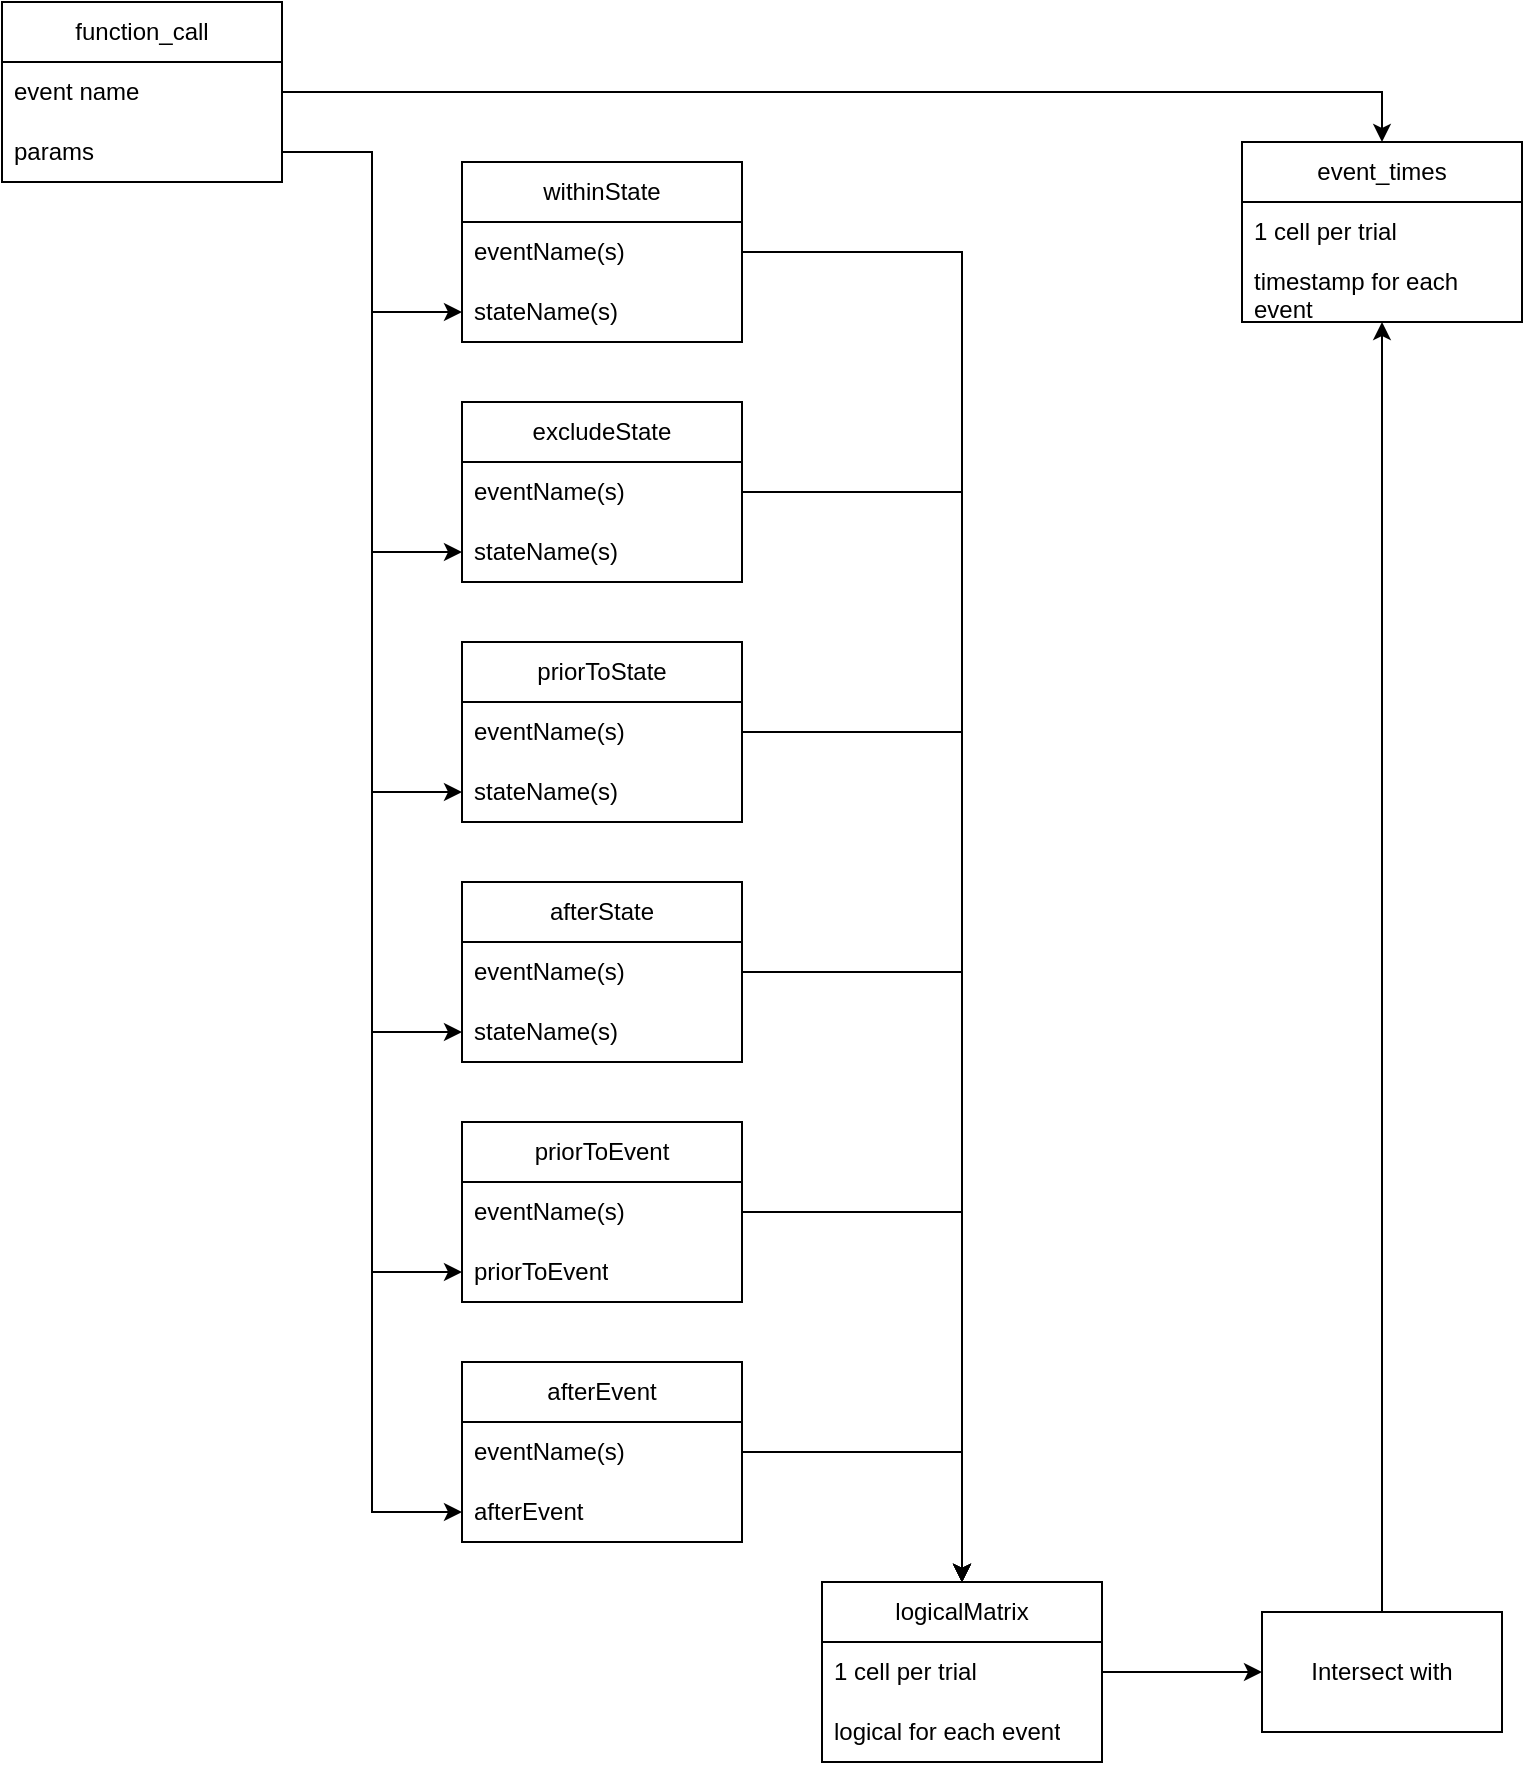 <mxfile version="22.1.11" type="device">
  <diagram id="C5RBs43oDa-KdzZeNtuy" name="Page-1">
    <mxGraphModel dx="1366" dy="718" grid="1" gridSize="10" guides="1" tooltips="1" connect="1" arrows="1" fold="1" page="1" pageScale="1" pageWidth="827" pageHeight="1169" math="0" shadow="0">
      <root>
        <mxCell id="WIyWlLk6GJQsqaUBKTNV-0" />
        <mxCell id="WIyWlLk6GJQsqaUBKTNV-1" parent="WIyWlLk6GJQsqaUBKTNV-0" />
        <mxCell id="iDdvPbXYIYBsUD1OncUd-0" value="event_times" style="swimlane;fontStyle=0;childLayout=stackLayout;horizontal=1;startSize=30;horizontalStack=0;resizeParent=1;resizeParentMax=0;resizeLast=0;collapsible=1;marginBottom=0;whiteSpace=wrap;html=1;" vertex="1" parent="WIyWlLk6GJQsqaUBKTNV-1">
          <mxGeometry x="640" y="120" width="140" height="90" as="geometry" />
        </mxCell>
        <mxCell id="iDdvPbXYIYBsUD1OncUd-1" value="&lt;div&gt;1 cell per trial&lt;/div&gt;" style="text;strokeColor=none;fillColor=none;align=left;verticalAlign=middle;spacingLeft=4;spacingRight=4;overflow=hidden;points=[[0,0.5],[1,0.5]];portConstraint=eastwest;rotatable=0;whiteSpace=wrap;html=1;" vertex="1" parent="iDdvPbXYIYBsUD1OncUd-0">
          <mxGeometry y="30" width="140" height="30" as="geometry" />
        </mxCell>
        <mxCell id="iDdvPbXYIYBsUD1OncUd-47" value="timestamp for each event" style="text;strokeColor=none;fillColor=none;align=left;verticalAlign=middle;spacingLeft=4;spacingRight=4;overflow=hidden;points=[[0,0.5],[1,0.5]];portConstraint=eastwest;rotatable=0;whiteSpace=wrap;html=1;" vertex="1" parent="iDdvPbXYIYBsUD1OncUd-0">
          <mxGeometry y="60" width="140" height="30" as="geometry" />
        </mxCell>
        <mxCell id="iDdvPbXYIYBsUD1OncUd-35" style="edgeStyle=orthogonalEdgeStyle;rounded=0;orthogonalLoop=1;jettySize=auto;html=1;" edge="1" parent="WIyWlLk6GJQsqaUBKTNV-1" source="iDdvPbXYIYBsUD1OncUd-8" target="iDdvPbXYIYBsUD1OncUd-31">
          <mxGeometry relative="1" as="geometry" />
        </mxCell>
        <mxCell id="iDdvPbXYIYBsUD1OncUd-8" value="withinState" style="swimlane;fontStyle=0;childLayout=stackLayout;horizontal=1;startSize=30;horizontalStack=0;resizeParent=1;resizeParentMax=0;resizeLast=0;collapsible=1;marginBottom=0;whiteSpace=wrap;html=1;" vertex="1" parent="WIyWlLk6GJQsqaUBKTNV-1">
          <mxGeometry x="250" y="130" width="140" height="90" as="geometry" />
        </mxCell>
        <mxCell id="iDdvPbXYIYBsUD1OncUd-9" value="eventName(s)" style="text;strokeColor=none;fillColor=none;align=left;verticalAlign=middle;spacingLeft=4;spacingRight=4;overflow=hidden;points=[[0,0.5],[1,0.5]];portConstraint=eastwest;rotatable=0;whiteSpace=wrap;html=1;" vertex="1" parent="iDdvPbXYIYBsUD1OncUd-8">
          <mxGeometry y="30" width="140" height="30" as="geometry" />
        </mxCell>
        <mxCell id="iDdvPbXYIYBsUD1OncUd-10" value="stateName(s)" style="text;strokeColor=none;fillColor=none;align=left;verticalAlign=middle;spacingLeft=4;spacingRight=4;overflow=hidden;points=[[0,0.5],[1,0.5]];portConstraint=eastwest;rotatable=0;whiteSpace=wrap;html=1;" vertex="1" parent="iDdvPbXYIYBsUD1OncUd-8">
          <mxGeometry y="60" width="140" height="30" as="geometry" />
        </mxCell>
        <mxCell id="iDdvPbXYIYBsUD1OncUd-36" style="edgeStyle=orthogonalEdgeStyle;rounded=0;orthogonalLoop=1;jettySize=auto;html=1;entryX=0.5;entryY=0;entryDx=0;entryDy=0;" edge="1" parent="WIyWlLk6GJQsqaUBKTNV-1" source="iDdvPbXYIYBsUD1OncUd-16" target="iDdvPbXYIYBsUD1OncUd-31">
          <mxGeometry relative="1" as="geometry" />
        </mxCell>
        <mxCell id="iDdvPbXYIYBsUD1OncUd-16" value="excludeState" style="swimlane;fontStyle=0;childLayout=stackLayout;horizontal=1;startSize=30;horizontalStack=0;resizeParent=1;resizeParentMax=0;resizeLast=0;collapsible=1;marginBottom=0;whiteSpace=wrap;html=1;" vertex="1" parent="WIyWlLk6GJQsqaUBKTNV-1">
          <mxGeometry x="250" y="250" width="140" height="90" as="geometry" />
        </mxCell>
        <mxCell id="iDdvPbXYIYBsUD1OncUd-17" value="eventName(s)" style="text;strokeColor=none;fillColor=none;align=left;verticalAlign=middle;spacingLeft=4;spacingRight=4;overflow=hidden;points=[[0,0.5],[1,0.5]];portConstraint=eastwest;rotatable=0;whiteSpace=wrap;html=1;" vertex="1" parent="iDdvPbXYIYBsUD1OncUd-16">
          <mxGeometry y="30" width="140" height="30" as="geometry" />
        </mxCell>
        <mxCell id="iDdvPbXYIYBsUD1OncUd-18" value="stateName(s)" style="text;strokeColor=none;fillColor=none;align=left;verticalAlign=middle;spacingLeft=4;spacingRight=4;overflow=hidden;points=[[0,0.5],[1,0.5]];portConstraint=eastwest;rotatable=0;whiteSpace=wrap;html=1;" vertex="1" parent="iDdvPbXYIYBsUD1OncUd-16">
          <mxGeometry y="60" width="140" height="30" as="geometry" />
        </mxCell>
        <mxCell id="iDdvPbXYIYBsUD1OncUd-19" value="priorToEvent" style="swimlane;fontStyle=0;childLayout=stackLayout;horizontal=1;startSize=30;horizontalStack=0;resizeParent=1;resizeParentMax=0;resizeLast=0;collapsible=1;marginBottom=0;whiteSpace=wrap;html=1;" vertex="1" parent="WIyWlLk6GJQsqaUBKTNV-1">
          <mxGeometry x="250" y="610" width="140" height="90" as="geometry" />
        </mxCell>
        <mxCell id="iDdvPbXYIYBsUD1OncUd-20" value="eventName(s)" style="text;strokeColor=none;fillColor=none;align=left;verticalAlign=middle;spacingLeft=4;spacingRight=4;overflow=hidden;points=[[0,0.5],[1,0.5]];portConstraint=eastwest;rotatable=0;whiteSpace=wrap;html=1;" vertex="1" parent="iDdvPbXYIYBsUD1OncUd-19">
          <mxGeometry y="30" width="140" height="30" as="geometry" />
        </mxCell>
        <mxCell id="iDdvPbXYIYBsUD1OncUd-21" value="priorToEvent" style="text;strokeColor=none;fillColor=none;align=left;verticalAlign=middle;spacingLeft=4;spacingRight=4;overflow=hidden;points=[[0,0.5],[1,0.5]];portConstraint=eastwest;rotatable=0;whiteSpace=wrap;html=1;" vertex="1" parent="iDdvPbXYIYBsUD1OncUd-19">
          <mxGeometry y="60" width="140" height="30" as="geometry" />
        </mxCell>
        <mxCell id="iDdvPbXYIYBsUD1OncUd-22" value="priorToState" style="swimlane;fontStyle=0;childLayout=stackLayout;horizontal=1;startSize=30;horizontalStack=0;resizeParent=1;resizeParentMax=0;resizeLast=0;collapsible=1;marginBottom=0;whiteSpace=wrap;html=1;" vertex="1" parent="WIyWlLk6GJQsqaUBKTNV-1">
          <mxGeometry x="250" y="370" width="140" height="90" as="geometry" />
        </mxCell>
        <mxCell id="iDdvPbXYIYBsUD1OncUd-23" value="eventName(s)" style="text;strokeColor=none;fillColor=none;align=left;verticalAlign=middle;spacingLeft=4;spacingRight=4;overflow=hidden;points=[[0,0.5],[1,0.5]];portConstraint=eastwest;rotatable=0;whiteSpace=wrap;html=1;" vertex="1" parent="iDdvPbXYIYBsUD1OncUd-22">
          <mxGeometry y="30" width="140" height="30" as="geometry" />
        </mxCell>
        <mxCell id="iDdvPbXYIYBsUD1OncUd-24" value="stateName(s)" style="text;strokeColor=none;fillColor=none;align=left;verticalAlign=middle;spacingLeft=4;spacingRight=4;overflow=hidden;points=[[0,0.5],[1,0.5]];portConstraint=eastwest;rotatable=0;whiteSpace=wrap;html=1;" vertex="1" parent="iDdvPbXYIYBsUD1OncUd-22">
          <mxGeometry y="60" width="140" height="30" as="geometry" />
        </mxCell>
        <mxCell id="iDdvPbXYIYBsUD1OncUd-25" value="afterState" style="swimlane;fontStyle=0;childLayout=stackLayout;horizontal=1;startSize=30;horizontalStack=0;resizeParent=1;resizeParentMax=0;resizeLast=0;collapsible=1;marginBottom=0;whiteSpace=wrap;html=1;" vertex="1" parent="WIyWlLk6GJQsqaUBKTNV-1">
          <mxGeometry x="250" y="490" width="140" height="90" as="geometry" />
        </mxCell>
        <mxCell id="iDdvPbXYIYBsUD1OncUd-26" value="eventName(s)" style="text;strokeColor=none;fillColor=none;align=left;verticalAlign=middle;spacingLeft=4;spacingRight=4;overflow=hidden;points=[[0,0.5],[1,0.5]];portConstraint=eastwest;rotatable=0;whiteSpace=wrap;html=1;" vertex="1" parent="iDdvPbXYIYBsUD1OncUd-25">
          <mxGeometry y="30" width="140" height="30" as="geometry" />
        </mxCell>
        <mxCell id="iDdvPbXYIYBsUD1OncUd-27" value="stateName(s)" style="text;strokeColor=none;fillColor=none;align=left;verticalAlign=middle;spacingLeft=4;spacingRight=4;overflow=hidden;points=[[0,0.5],[1,0.5]];portConstraint=eastwest;rotatable=0;whiteSpace=wrap;html=1;" vertex="1" parent="iDdvPbXYIYBsUD1OncUd-25">
          <mxGeometry y="60" width="140" height="30" as="geometry" />
        </mxCell>
        <mxCell id="iDdvPbXYIYBsUD1OncUd-41" style="edgeStyle=orthogonalEdgeStyle;rounded=0;orthogonalLoop=1;jettySize=auto;html=1;entryX=0.5;entryY=0;entryDx=0;entryDy=0;" edge="1" parent="WIyWlLk6GJQsqaUBKTNV-1" source="iDdvPbXYIYBsUD1OncUd-28" target="iDdvPbXYIYBsUD1OncUd-31">
          <mxGeometry relative="1" as="geometry" />
        </mxCell>
        <mxCell id="iDdvPbXYIYBsUD1OncUd-28" value="afterEvent" style="swimlane;fontStyle=0;childLayout=stackLayout;horizontal=1;startSize=30;horizontalStack=0;resizeParent=1;resizeParentMax=0;resizeLast=0;collapsible=1;marginBottom=0;whiteSpace=wrap;html=1;" vertex="1" parent="WIyWlLk6GJQsqaUBKTNV-1">
          <mxGeometry x="250" y="730" width="140" height="90" as="geometry" />
        </mxCell>
        <mxCell id="iDdvPbXYIYBsUD1OncUd-29" value="eventName(s)" style="text;strokeColor=none;fillColor=none;align=left;verticalAlign=middle;spacingLeft=4;spacingRight=4;overflow=hidden;points=[[0,0.5],[1,0.5]];portConstraint=eastwest;rotatable=0;whiteSpace=wrap;html=1;" vertex="1" parent="iDdvPbXYIYBsUD1OncUd-28">
          <mxGeometry y="30" width="140" height="30" as="geometry" />
        </mxCell>
        <mxCell id="iDdvPbXYIYBsUD1OncUd-30" value="afterEvent" style="text;strokeColor=none;fillColor=none;align=left;verticalAlign=middle;spacingLeft=4;spacingRight=4;overflow=hidden;points=[[0,0.5],[1,0.5]];portConstraint=eastwest;rotatable=0;whiteSpace=wrap;html=1;" vertex="1" parent="iDdvPbXYIYBsUD1OncUd-28">
          <mxGeometry y="60" width="140" height="30" as="geometry" />
        </mxCell>
        <mxCell id="iDdvPbXYIYBsUD1OncUd-43" style="edgeStyle=orthogonalEdgeStyle;rounded=0;orthogonalLoop=1;jettySize=auto;html=1;" edge="1" parent="WIyWlLk6GJQsqaUBKTNV-1" source="iDdvPbXYIYBsUD1OncUd-31" target="iDdvPbXYIYBsUD1OncUd-44">
          <mxGeometry relative="1" as="geometry">
            <mxPoint x="500" y="970" as="targetPoint" />
          </mxGeometry>
        </mxCell>
        <mxCell id="iDdvPbXYIYBsUD1OncUd-31" value="logicalMatrix" style="swimlane;fontStyle=0;childLayout=stackLayout;horizontal=1;startSize=30;horizontalStack=0;resizeParent=1;resizeParentMax=0;resizeLast=0;collapsible=1;marginBottom=0;whiteSpace=wrap;html=1;" vertex="1" parent="WIyWlLk6GJQsqaUBKTNV-1">
          <mxGeometry x="430" y="840" width="140" height="90" as="geometry" />
        </mxCell>
        <mxCell id="iDdvPbXYIYBsUD1OncUd-32" value="1 cell per trial" style="text;strokeColor=none;fillColor=none;align=left;verticalAlign=middle;spacingLeft=4;spacingRight=4;overflow=hidden;points=[[0,0.5],[1,0.5]];portConstraint=eastwest;rotatable=0;whiteSpace=wrap;html=1;" vertex="1" parent="iDdvPbXYIYBsUD1OncUd-31">
          <mxGeometry y="30" width="140" height="30" as="geometry" />
        </mxCell>
        <mxCell id="iDdvPbXYIYBsUD1OncUd-33" value="logical for each event" style="text;strokeColor=none;fillColor=none;align=left;verticalAlign=middle;spacingLeft=4;spacingRight=4;overflow=hidden;points=[[0,0.5],[1,0.5]];portConstraint=eastwest;rotatable=0;whiteSpace=wrap;html=1;" vertex="1" parent="iDdvPbXYIYBsUD1OncUd-31">
          <mxGeometry y="60" width="140" height="30" as="geometry" />
        </mxCell>
        <mxCell id="iDdvPbXYIYBsUD1OncUd-37" style="edgeStyle=orthogonalEdgeStyle;rounded=0;orthogonalLoop=1;jettySize=auto;html=1;" edge="1" parent="WIyWlLk6GJQsqaUBKTNV-1" source="iDdvPbXYIYBsUD1OncUd-23" target="iDdvPbXYIYBsUD1OncUd-31">
          <mxGeometry relative="1" as="geometry" />
        </mxCell>
        <mxCell id="iDdvPbXYIYBsUD1OncUd-38" style="edgeStyle=orthogonalEdgeStyle;rounded=0;orthogonalLoop=1;jettySize=auto;html=1;" edge="1" parent="WIyWlLk6GJQsqaUBKTNV-1" source="iDdvPbXYIYBsUD1OncUd-26" target="iDdvPbXYIYBsUD1OncUd-31">
          <mxGeometry relative="1" as="geometry">
            <mxPoint x="460" y="670" as="targetPoint" />
          </mxGeometry>
        </mxCell>
        <mxCell id="iDdvPbXYIYBsUD1OncUd-40" style="edgeStyle=orthogonalEdgeStyle;rounded=0;orthogonalLoop=1;jettySize=auto;html=1;" edge="1" parent="WIyWlLk6GJQsqaUBKTNV-1" source="iDdvPbXYIYBsUD1OncUd-20" target="iDdvPbXYIYBsUD1OncUd-31">
          <mxGeometry relative="1" as="geometry" />
        </mxCell>
        <mxCell id="iDdvPbXYIYBsUD1OncUd-46" style="edgeStyle=orthogonalEdgeStyle;rounded=0;orthogonalLoop=1;jettySize=auto;html=1;" edge="1" parent="WIyWlLk6GJQsqaUBKTNV-1" source="iDdvPbXYIYBsUD1OncUd-44" target="iDdvPbXYIYBsUD1OncUd-0">
          <mxGeometry relative="1" as="geometry" />
        </mxCell>
        <mxCell id="iDdvPbXYIYBsUD1OncUd-44" value="Intersect with" style="rounded=0;whiteSpace=wrap;html=1;" vertex="1" parent="WIyWlLk6GJQsqaUBKTNV-1">
          <mxGeometry x="650" y="855" width="120" height="60" as="geometry" />
        </mxCell>
        <mxCell id="iDdvPbXYIYBsUD1OncUd-52" value="function_call" style="swimlane;fontStyle=0;childLayout=stackLayout;horizontal=1;startSize=30;horizontalStack=0;resizeParent=1;resizeParentMax=0;resizeLast=0;collapsible=1;marginBottom=0;whiteSpace=wrap;html=1;" vertex="1" parent="WIyWlLk6GJQsqaUBKTNV-1">
          <mxGeometry x="20" y="50" width="140" height="90" as="geometry" />
        </mxCell>
        <mxCell id="iDdvPbXYIYBsUD1OncUd-53" value="event name" style="text;strokeColor=none;fillColor=none;align=left;verticalAlign=middle;spacingLeft=4;spacingRight=4;overflow=hidden;points=[[0,0.5],[1,0.5]];portConstraint=eastwest;rotatable=0;whiteSpace=wrap;html=1;" vertex="1" parent="iDdvPbXYIYBsUD1OncUd-52">
          <mxGeometry y="30" width="140" height="30" as="geometry" />
        </mxCell>
        <mxCell id="iDdvPbXYIYBsUD1OncUd-54" value="params" style="text;strokeColor=none;fillColor=none;align=left;verticalAlign=middle;spacingLeft=4;spacingRight=4;overflow=hidden;points=[[0,0.5],[1,0.5]];portConstraint=eastwest;rotatable=0;whiteSpace=wrap;html=1;" vertex="1" parent="iDdvPbXYIYBsUD1OncUd-52">
          <mxGeometry y="60" width="140" height="30" as="geometry" />
        </mxCell>
        <mxCell id="iDdvPbXYIYBsUD1OncUd-69" style="edgeStyle=orthogonalEdgeStyle;rounded=0;orthogonalLoop=1;jettySize=auto;html=1;entryX=0;entryY=0.5;entryDx=0;entryDy=0;" edge="1" parent="WIyWlLk6GJQsqaUBKTNV-1" source="iDdvPbXYIYBsUD1OncUd-54" target="iDdvPbXYIYBsUD1OncUd-10">
          <mxGeometry relative="1" as="geometry" />
        </mxCell>
        <mxCell id="iDdvPbXYIYBsUD1OncUd-70" style="edgeStyle=orthogonalEdgeStyle;rounded=0;orthogonalLoop=1;jettySize=auto;html=1;entryX=0;entryY=0.5;entryDx=0;entryDy=0;" edge="1" parent="WIyWlLk6GJQsqaUBKTNV-1" source="iDdvPbXYIYBsUD1OncUd-54" target="iDdvPbXYIYBsUD1OncUd-18">
          <mxGeometry relative="1" as="geometry" />
        </mxCell>
        <mxCell id="iDdvPbXYIYBsUD1OncUd-71" style="edgeStyle=orthogonalEdgeStyle;rounded=0;orthogonalLoop=1;jettySize=auto;html=1;" edge="1" parent="WIyWlLk6GJQsqaUBKTNV-1" source="iDdvPbXYIYBsUD1OncUd-54" target="iDdvPbXYIYBsUD1OncUd-24">
          <mxGeometry relative="1" as="geometry" />
        </mxCell>
        <mxCell id="iDdvPbXYIYBsUD1OncUd-72" style="edgeStyle=orthogonalEdgeStyle;rounded=0;orthogonalLoop=1;jettySize=auto;html=1;" edge="1" parent="WIyWlLk6GJQsqaUBKTNV-1" source="iDdvPbXYIYBsUD1OncUd-54" target="iDdvPbXYIYBsUD1OncUd-27">
          <mxGeometry relative="1" as="geometry" />
        </mxCell>
        <mxCell id="iDdvPbXYIYBsUD1OncUd-73" style="edgeStyle=orthogonalEdgeStyle;rounded=0;orthogonalLoop=1;jettySize=auto;html=1;" edge="1" parent="WIyWlLk6GJQsqaUBKTNV-1" source="iDdvPbXYIYBsUD1OncUd-54" target="iDdvPbXYIYBsUD1OncUd-21">
          <mxGeometry relative="1" as="geometry" />
        </mxCell>
        <mxCell id="iDdvPbXYIYBsUD1OncUd-74" style="edgeStyle=orthogonalEdgeStyle;rounded=0;orthogonalLoop=1;jettySize=auto;html=1;" edge="1" parent="WIyWlLk6GJQsqaUBKTNV-1" source="iDdvPbXYIYBsUD1OncUd-54" target="iDdvPbXYIYBsUD1OncUd-30">
          <mxGeometry relative="1" as="geometry" />
        </mxCell>
        <mxCell id="iDdvPbXYIYBsUD1OncUd-75" style="edgeStyle=orthogonalEdgeStyle;rounded=0;orthogonalLoop=1;jettySize=auto;html=1;entryX=0.5;entryY=0;entryDx=0;entryDy=0;" edge="1" parent="WIyWlLk6GJQsqaUBKTNV-1" source="iDdvPbXYIYBsUD1OncUd-53" target="iDdvPbXYIYBsUD1OncUd-0">
          <mxGeometry relative="1" as="geometry" />
        </mxCell>
      </root>
    </mxGraphModel>
  </diagram>
</mxfile>
